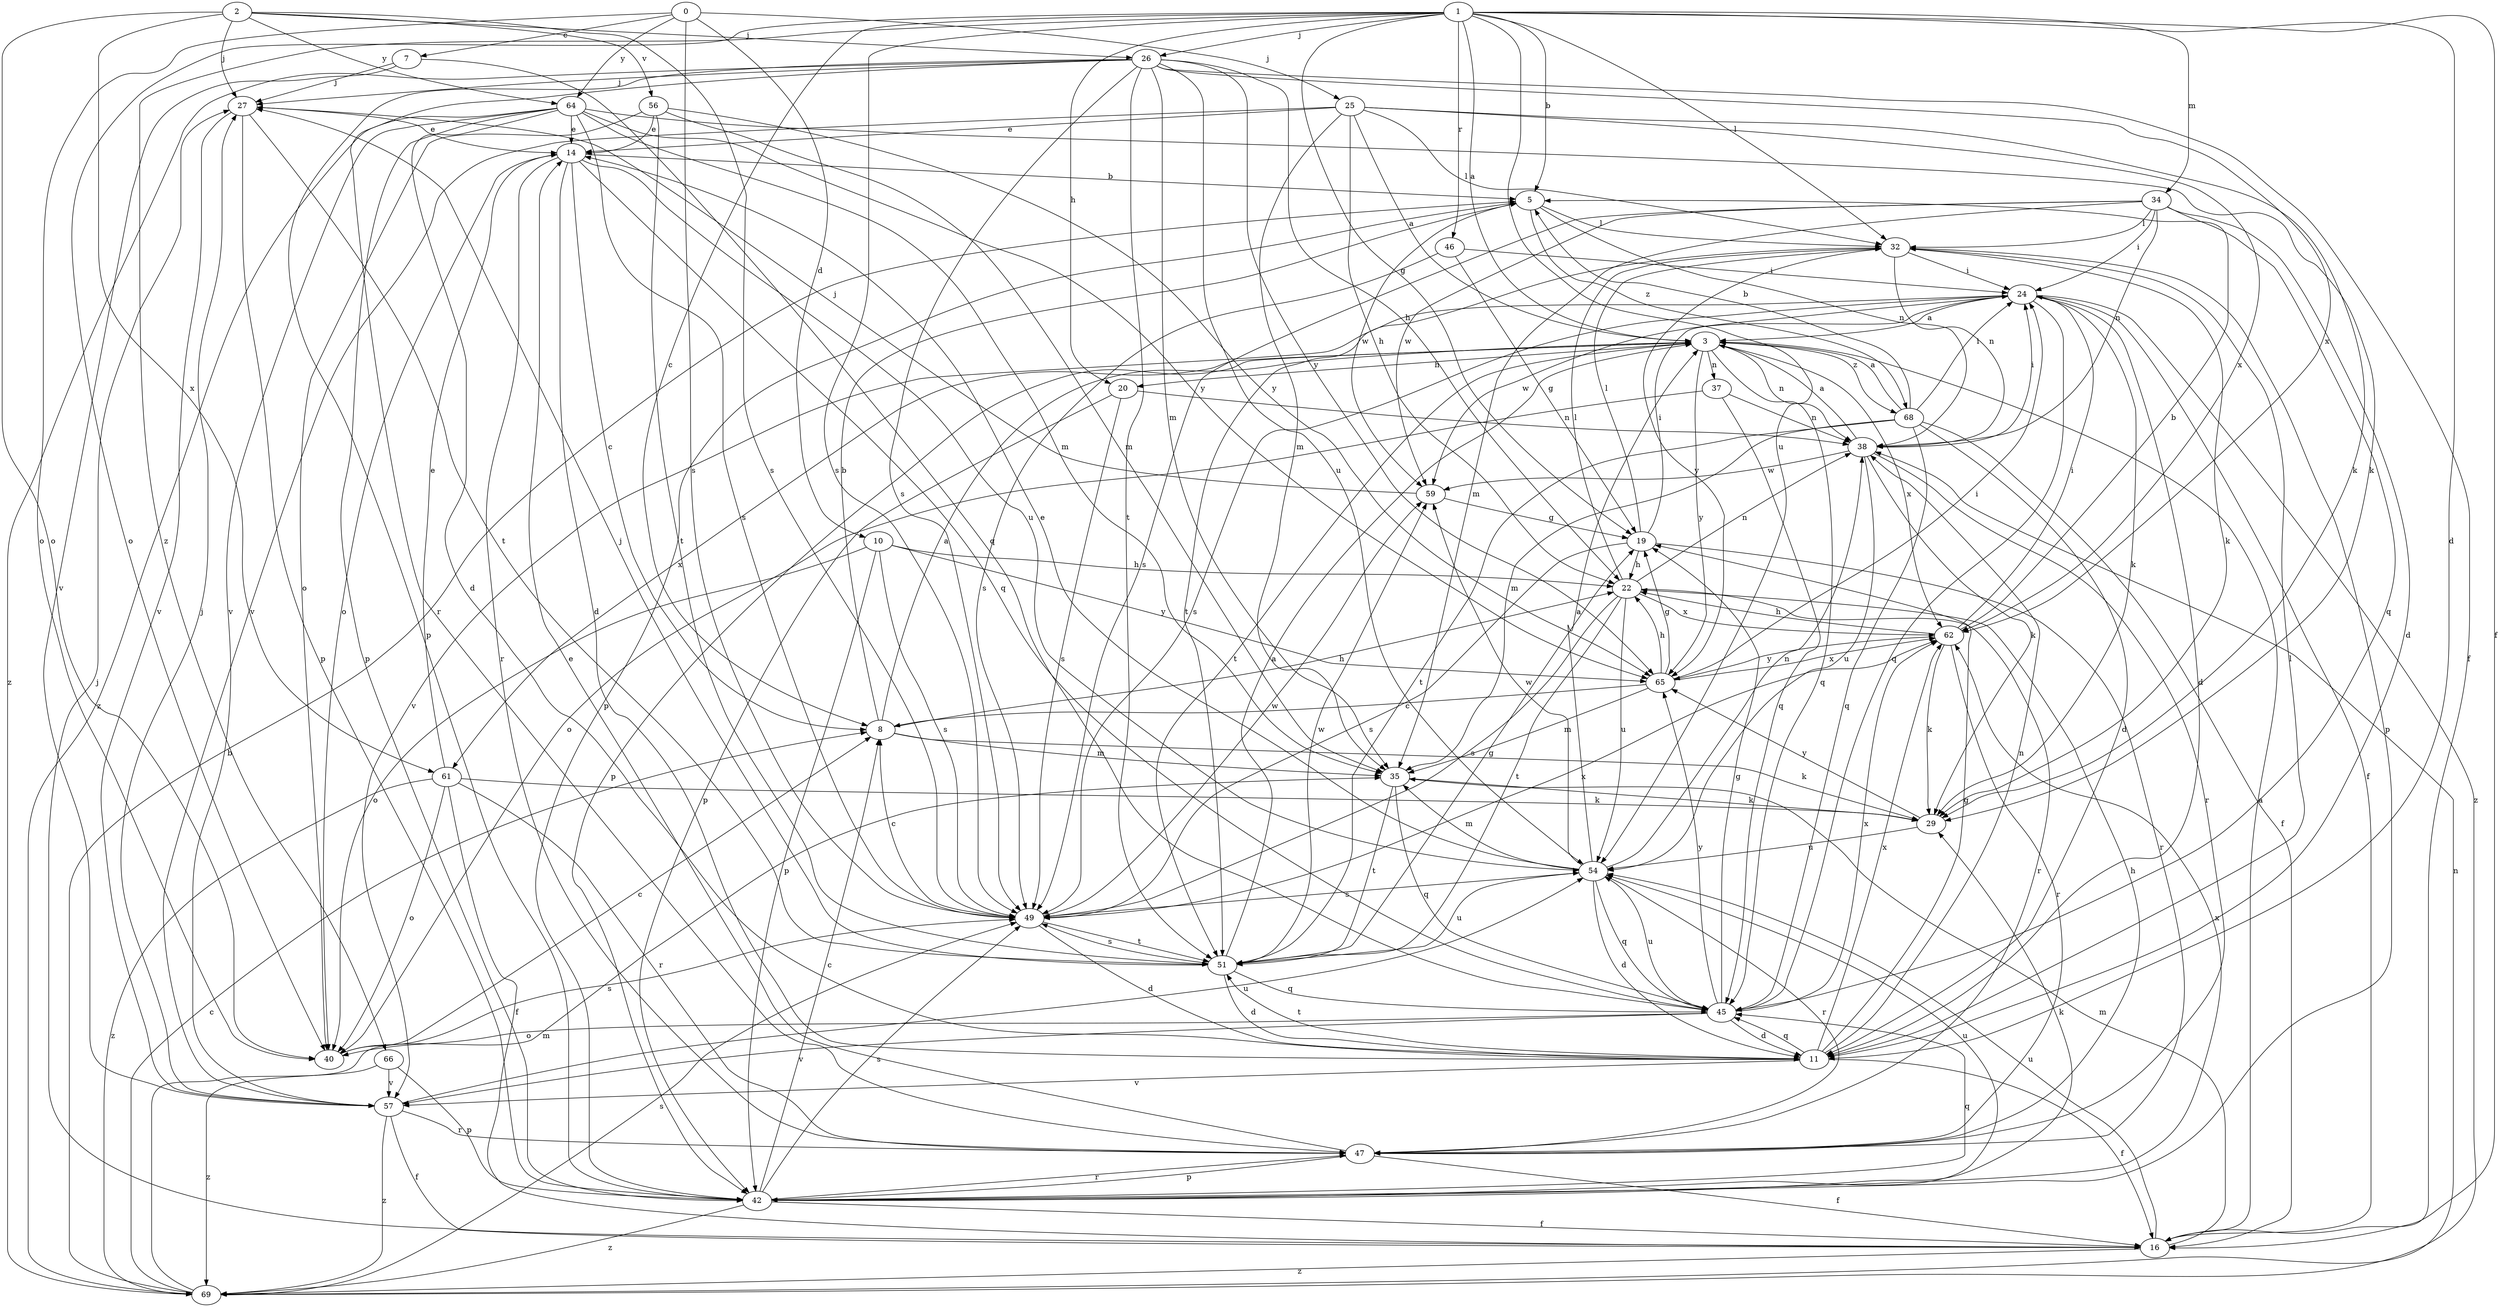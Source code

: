 strict digraph  {
0;
1;
2;
3;
5;
7;
8;
10;
11;
14;
16;
19;
20;
22;
24;
25;
26;
27;
29;
32;
34;
35;
37;
38;
40;
42;
45;
46;
47;
49;
51;
54;
56;
57;
59;
61;
62;
64;
65;
66;
68;
69;
0 -> 7  [label=c];
0 -> 10  [label=d];
0 -> 25  [label=j];
0 -> 40  [label=o];
0 -> 49  [label=s];
0 -> 64  [label=y];
1 -> 3  [label=a];
1 -> 5  [label=b];
1 -> 8  [label=c];
1 -> 11  [label=d];
1 -> 16  [label=f];
1 -> 19  [label=g];
1 -> 20  [label=h];
1 -> 26  [label=j];
1 -> 32  [label=l];
1 -> 34  [label=m];
1 -> 40  [label=o];
1 -> 46  [label=r];
1 -> 49  [label=s];
1 -> 54  [label=u];
1 -> 66  [label=z];
2 -> 26  [label=j];
2 -> 27  [label=j];
2 -> 40  [label=o];
2 -> 49  [label=s];
2 -> 56  [label=v];
2 -> 61  [label=x];
2 -> 64  [label=y];
3 -> 20  [label=h];
3 -> 37  [label=n];
3 -> 38  [label=n];
3 -> 42  [label=p];
3 -> 45  [label=q];
3 -> 51  [label=t];
3 -> 61  [label=x];
3 -> 62  [label=x];
3 -> 65  [label=y];
3 -> 68  [label=z];
5 -> 32  [label=l];
5 -> 38  [label=n];
5 -> 42  [label=p];
5 -> 59  [label=w];
5 -> 68  [label=z];
7 -> 27  [label=j];
7 -> 45  [label=q];
7 -> 57  [label=v];
8 -> 3  [label=a];
8 -> 5  [label=b];
8 -> 22  [label=h];
8 -> 29  [label=k];
8 -> 35  [label=m];
10 -> 22  [label=h];
10 -> 40  [label=o];
10 -> 42  [label=p];
10 -> 49  [label=s];
10 -> 65  [label=y];
11 -> 16  [label=f];
11 -> 19  [label=g];
11 -> 32  [label=l];
11 -> 38  [label=n];
11 -> 45  [label=q];
11 -> 51  [label=t];
11 -> 57  [label=v];
11 -> 62  [label=x];
14 -> 5  [label=b];
14 -> 8  [label=c];
14 -> 11  [label=d];
14 -> 40  [label=o];
14 -> 45  [label=q];
14 -> 47  [label=r];
14 -> 54  [label=u];
16 -> 3  [label=a];
16 -> 27  [label=j];
16 -> 35  [label=m];
16 -> 54  [label=u];
16 -> 69  [label=z];
19 -> 22  [label=h];
19 -> 24  [label=i];
19 -> 32  [label=l];
19 -> 47  [label=r];
19 -> 49  [label=s];
20 -> 38  [label=n];
20 -> 42  [label=p];
20 -> 49  [label=s];
22 -> 32  [label=l];
22 -> 38  [label=n];
22 -> 47  [label=r];
22 -> 49  [label=s];
22 -> 51  [label=t];
22 -> 54  [label=u];
22 -> 62  [label=x];
24 -> 3  [label=a];
24 -> 11  [label=d];
24 -> 16  [label=f];
24 -> 29  [label=k];
24 -> 45  [label=q];
24 -> 49  [label=s];
24 -> 57  [label=v];
24 -> 59  [label=w];
24 -> 69  [label=z];
25 -> 3  [label=a];
25 -> 14  [label=e];
25 -> 22  [label=h];
25 -> 29  [label=k];
25 -> 32  [label=l];
25 -> 35  [label=m];
25 -> 57  [label=v];
25 -> 62  [label=x];
26 -> 16  [label=f];
26 -> 22  [label=h];
26 -> 27  [label=j];
26 -> 35  [label=m];
26 -> 42  [label=p];
26 -> 47  [label=r];
26 -> 49  [label=s];
26 -> 51  [label=t];
26 -> 54  [label=u];
26 -> 62  [label=x];
26 -> 65  [label=y];
26 -> 69  [label=z];
27 -> 14  [label=e];
27 -> 42  [label=p];
27 -> 51  [label=t];
27 -> 57  [label=v];
29 -> 54  [label=u];
29 -> 65  [label=y];
32 -> 24  [label=i];
32 -> 29  [label=k];
32 -> 38  [label=n];
32 -> 42  [label=p];
32 -> 51  [label=t];
32 -> 65  [label=y];
34 -> 11  [label=d];
34 -> 24  [label=i];
34 -> 32  [label=l];
34 -> 35  [label=m];
34 -> 38  [label=n];
34 -> 45  [label=q];
34 -> 49  [label=s];
34 -> 59  [label=w];
35 -> 29  [label=k];
35 -> 45  [label=q];
35 -> 51  [label=t];
37 -> 38  [label=n];
37 -> 40  [label=o];
37 -> 45  [label=q];
38 -> 3  [label=a];
38 -> 24  [label=i];
38 -> 29  [label=k];
38 -> 47  [label=r];
38 -> 54  [label=u];
38 -> 59  [label=w];
40 -> 8  [label=c];
40 -> 49  [label=s];
42 -> 8  [label=c];
42 -> 16  [label=f];
42 -> 29  [label=k];
42 -> 45  [label=q];
42 -> 47  [label=r];
42 -> 49  [label=s];
42 -> 54  [label=u];
42 -> 62  [label=x];
42 -> 69  [label=z];
45 -> 11  [label=d];
45 -> 19  [label=g];
45 -> 40  [label=o];
45 -> 54  [label=u];
45 -> 57  [label=v];
45 -> 62  [label=x];
45 -> 65  [label=y];
46 -> 19  [label=g];
46 -> 24  [label=i];
46 -> 49  [label=s];
47 -> 14  [label=e];
47 -> 16  [label=f];
47 -> 22  [label=h];
47 -> 42  [label=p];
49 -> 8  [label=c];
49 -> 11  [label=d];
49 -> 51  [label=t];
49 -> 59  [label=w];
49 -> 62  [label=x];
51 -> 3  [label=a];
51 -> 11  [label=d];
51 -> 19  [label=g];
51 -> 27  [label=j];
51 -> 45  [label=q];
51 -> 49  [label=s];
51 -> 54  [label=u];
51 -> 59  [label=w];
54 -> 3  [label=a];
54 -> 11  [label=d];
54 -> 14  [label=e];
54 -> 35  [label=m];
54 -> 38  [label=n];
54 -> 45  [label=q];
54 -> 47  [label=r];
54 -> 49  [label=s];
54 -> 59  [label=w];
56 -> 14  [label=e];
56 -> 35  [label=m];
56 -> 40  [label=o];
56 -> 51  [label=t];
56 -> 65  [label=y];
57 -> 16  [label=f];
57 -> 27  [label=j];
57 -> 47  [label=r];
57 -> 54  [label=u];
57 -> 69  [label=z];
59 -> 19  [label=g];
59 -> 27  [label=j];
61 -> 14  [label=e];
61 -> 16  [label=f];
61 -> 29  [label=k];
61 -> 40  [label=o];
61 -> 47  [label=r];
61 -> 69  [label=z];
62 -> 5  [label=b];
62 -> 22  [label=h];
62 -> 24  [label=i];
62 -> 29  [label=k];
62 -> 47  [label=r];
62 -> 65  [label=y];
64 -> 11  [label=d];
64 -> 14  [label=e];
64 -> 29  [label=k];
64 -> 35  [label=m];
64 -> 42  [label=p];
64 -> 49  [label=s];
64 -> 57  [label=v];
64 -> 65  [label=y];
64 -> 69  [label=z];
65 -> 8  [label=c];
65 -> 19  [label=g];
65 -> 22  [label=h];
65 -> 24  [label=i];
65 -> 35  [label=m];
65 -> 62  [label=x];
66 -> 42  [label=p];
66 -> 57  [label=v];
66 -> 69  [label=z];
68 -> 3  [label=a];
68 -> 5  [label=b];
68 -> 11  [label=d];
68 -> 16  [label=f];
68 -> 24  [label=i];
68 -> 35  [label=m];
68 -> 45  [label=q];
68 -> 51  [label=t];
69 -> 5  [label=b];
69 -> 8  [label=c];
69 -> 35  [label=m];
69 -> 38  [label=n];
69 -> 49  [label=s];
}
